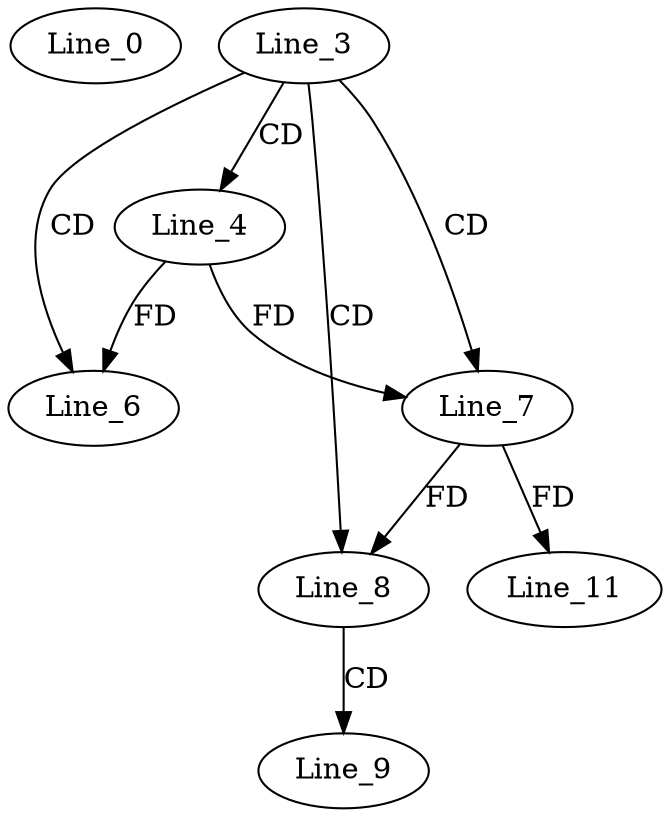 digraph G {
  Line_0;
  Line_3;
  Line_4;
  Line_6;
  Line_7;
  Line_7;
  Line_8;
  Line_8;
  Line_9;
  Line_11;
  Line_3 -> Line_4 [ label="CD" ];
  Line_3 -> Line_6 [ label="CD" ];
  Line_4 -> Line_6 [ label="FD" ];
  Line_3 -> Line_7 [ label="CD" ];
  Line_4 -> Line_7 [ label="FD" ];
  Line_3 -> Line_8 [ label="CD" ];
  Line_7 -> Line_8 [ label="FD" ];
  Line_8 -> Line_9 [ label="CD" ];
  Line_7 -> Line_11 [ label="FD" ];
}
